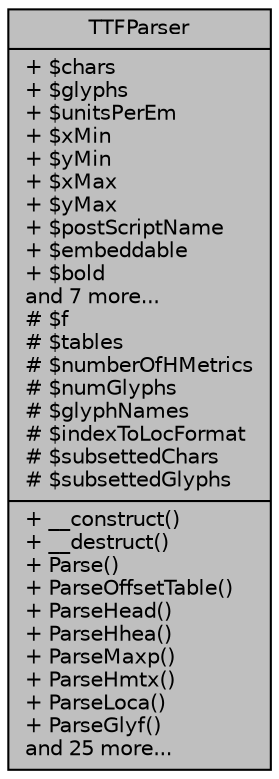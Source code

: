 digraph "TTFParser"
{
 // LATEX_PDF_SIZE
  edge [fontname="Helvetica",fontsize="10",labelfontname="Helvetica",labelfontsize="10"];
  node [fontname="Helvetica",fontsize="10",shape=record];
  Node1 [label="{TTFParser\n|+ $chars\l+ $glyphs\l+ $unitsPerEm\l+ $xMin\l+ $yMin\l+ $xMax\l+ $yMax\l+ $postScriptName\l+ $embeddable\l+ $bold\land 7 more...\l# $f\l# $tables\l# $numberOfHMetrics\l# $numGlyphs\l# $glyphNames\l# $indexToLocFormat\l# $subsettedChars\l# $subsettedGlyphs\l|+ __construct()\l+ __destruct()\l+ Parse()\l+ ParseOffsetTable()\l+ ParseHead()\l+ ParseHhea()\l+ ParseMaxp()\l+ ParseHmtx()\l+ ParseLoca()\l+ ParseGlyf()\land 25 more...\l}",height=0.2,width=0.4,color="black", fillcolor="grey75", style="filled", fontcolor="black",tooltip=" "];
}
